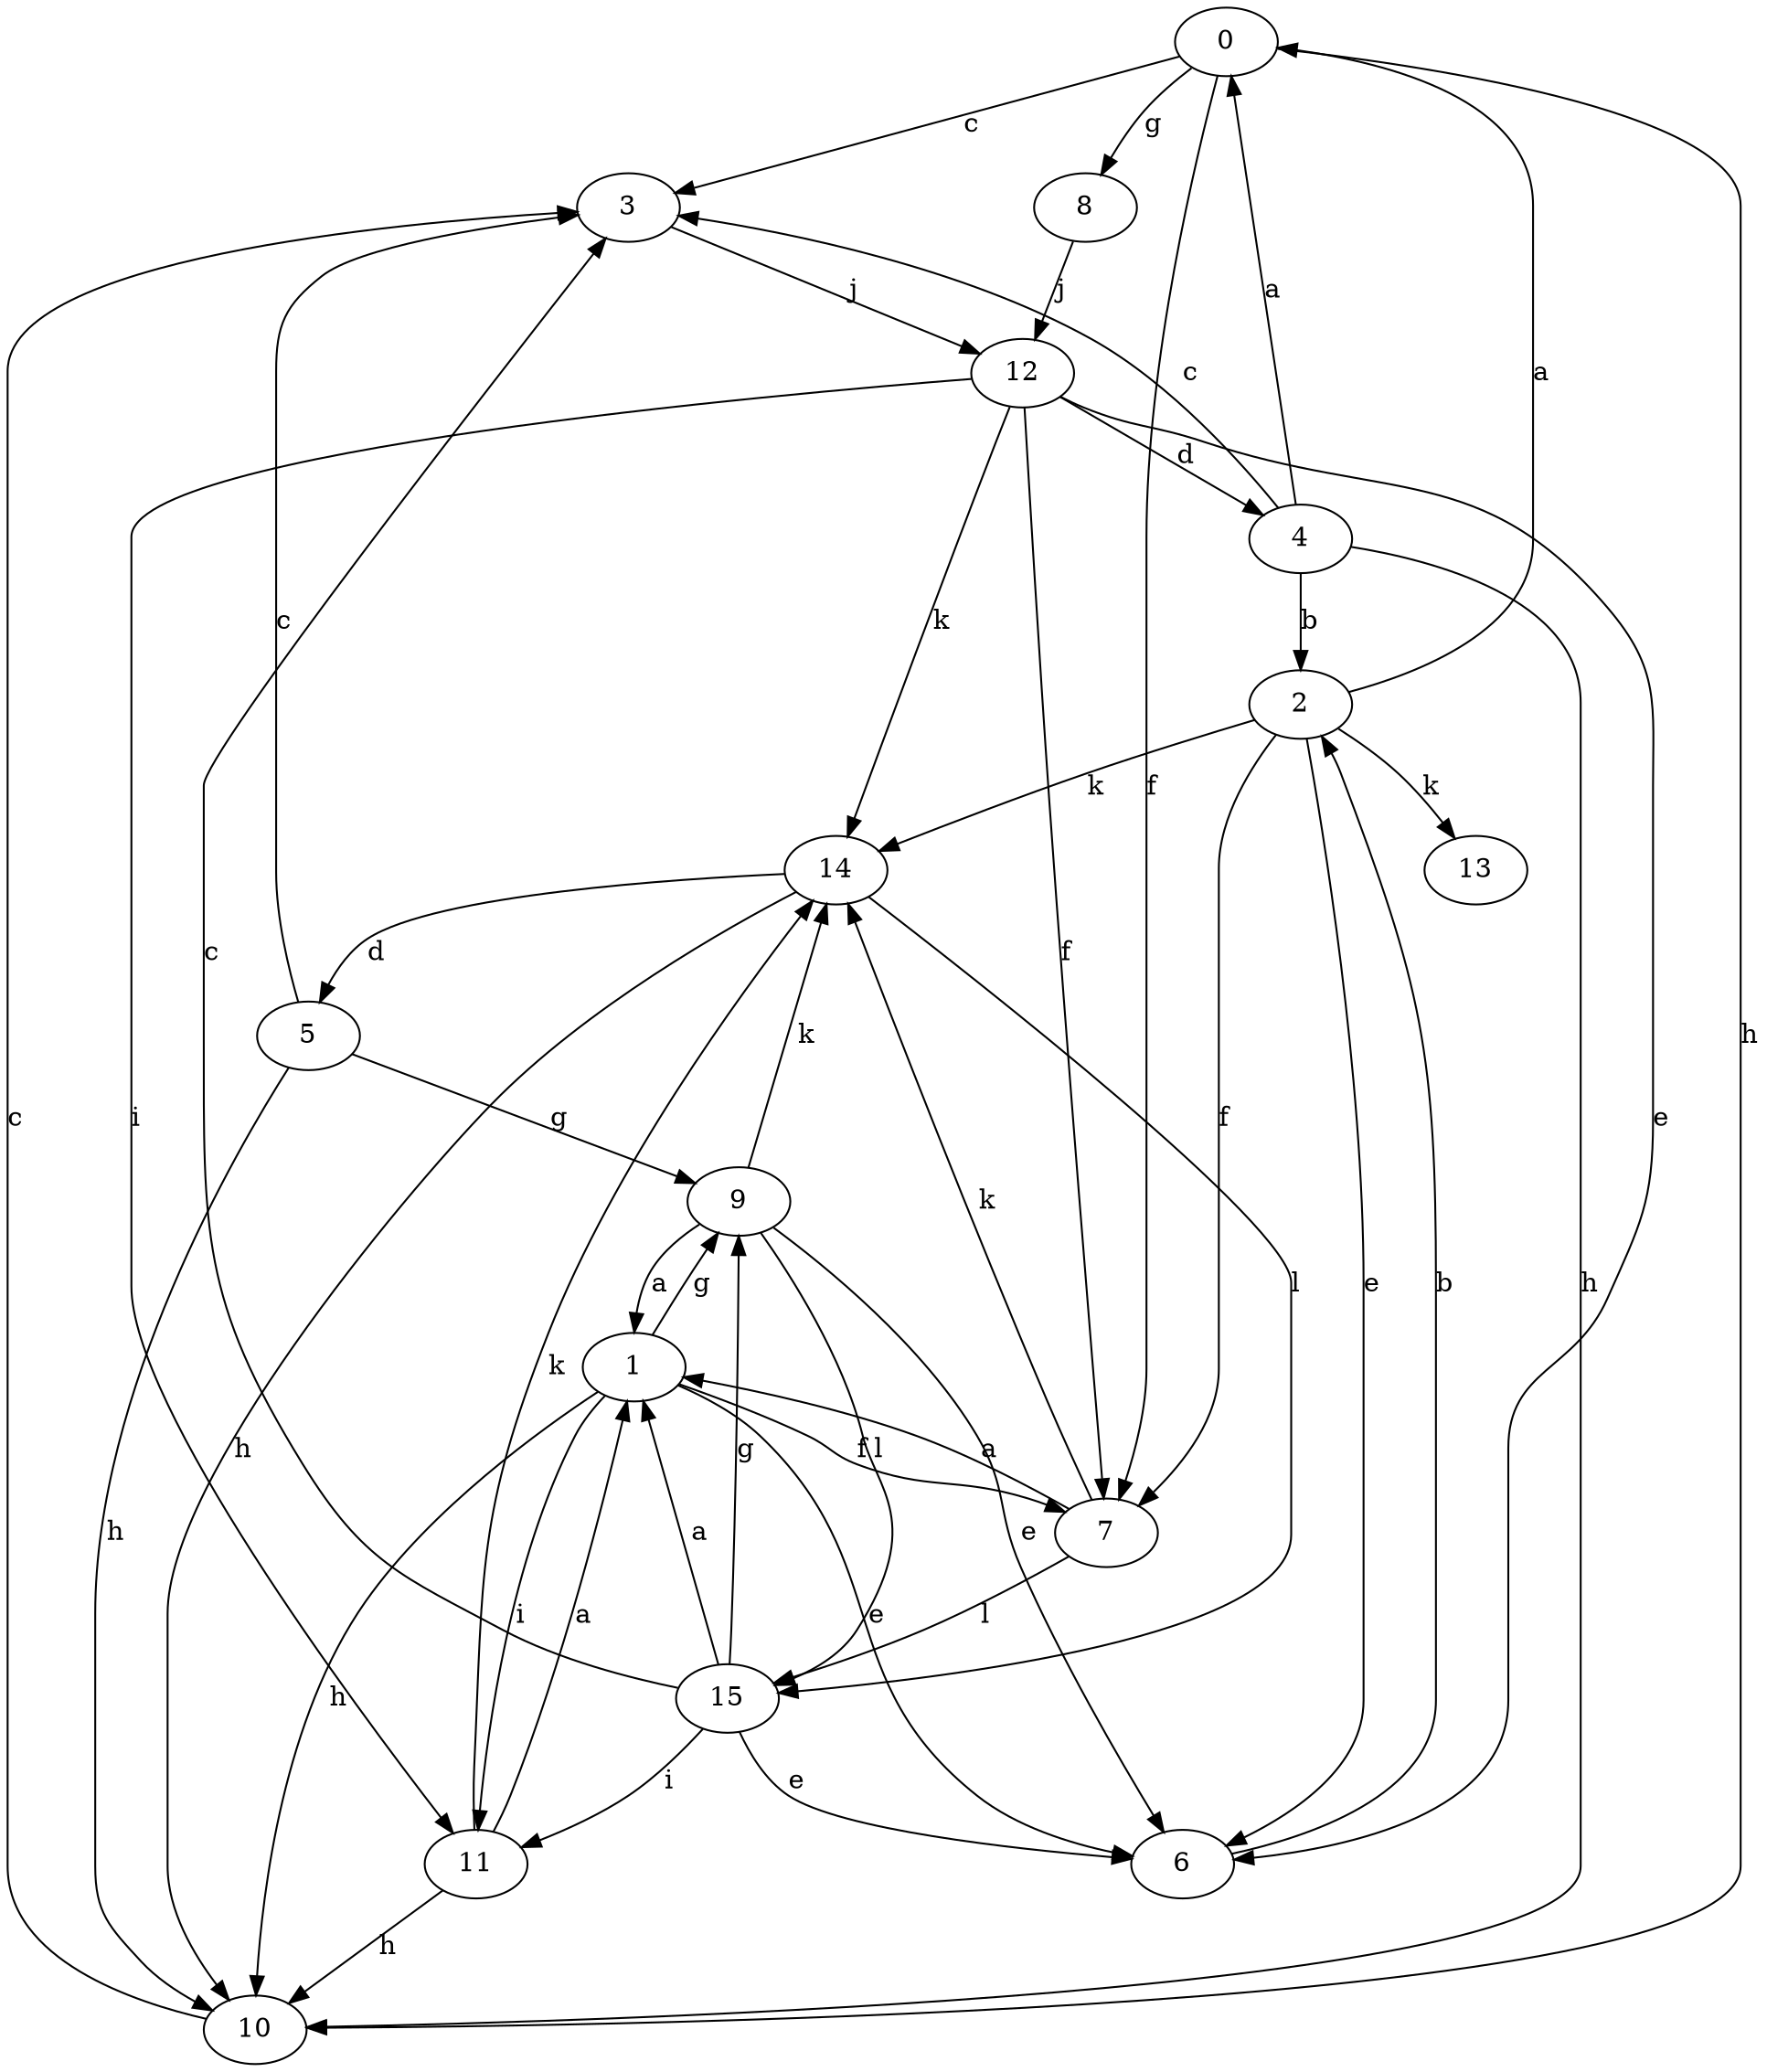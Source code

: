 strict digraph  {
0;
1;
2;
3;
4;
5;
6;
7;
8;
9;
10;
11;
12;
13;
14;
15;
0 -> 3  [label=c];
0 -> 7  [label=f];
0 -> 8  [label=g];
0 -> 10  [label=h];
1 -> 6  [label=e];
1 -> 7  [label=f];
1 -> 9  [label=g];
1 -> 10  [label=h];
1 -> 11  [label=i];
2 -> 0  [label=a];
2 -> 6  [label=e];
2 -> 7  [label=f];
2 -> 13  [label=k];
2 -> 14  [label=k];
3 -> 12  [label=j];
4 -> 0  [label=a];
4 -> 2  [label=b];
4 -> 3  [label=c];
4 -> 10  [label=h];
5 -> 3  [label=c];
5 -> 9  [label=g];
5 -> 10  [label=h];
6 -> 2  [label=b];
7 -> 1  [label=a];
7 -> 14  [label=k];
7 -> 15  [label=l];
8 -> 12  [label=j];
9 -> 1  [label=a];
9 -> 6  [label=e];
9 -> 14  [label=k];
9 -> 15  [label=l];
10 -> 3  [label=c];
11 -> 1  [label=a];
11 -> 10  [label=h];
11 -> 14  [label=k];
12 -> 4  [label=d];
12 -> 6  [label=e];
12 -> 7  [label=f];
12 -> 11  [label=i];
12 -> 14  [label=k];
14 -> 5  [label=d];
14 -> 10  [label=h];
14 -> 15  [label=l];
15 -> 1  [label=a];
15 -> 3  [label=c];
15 -> 6  [label=e];
15 -> 9  [label=g];
15 -> 11  [label=i];
}

